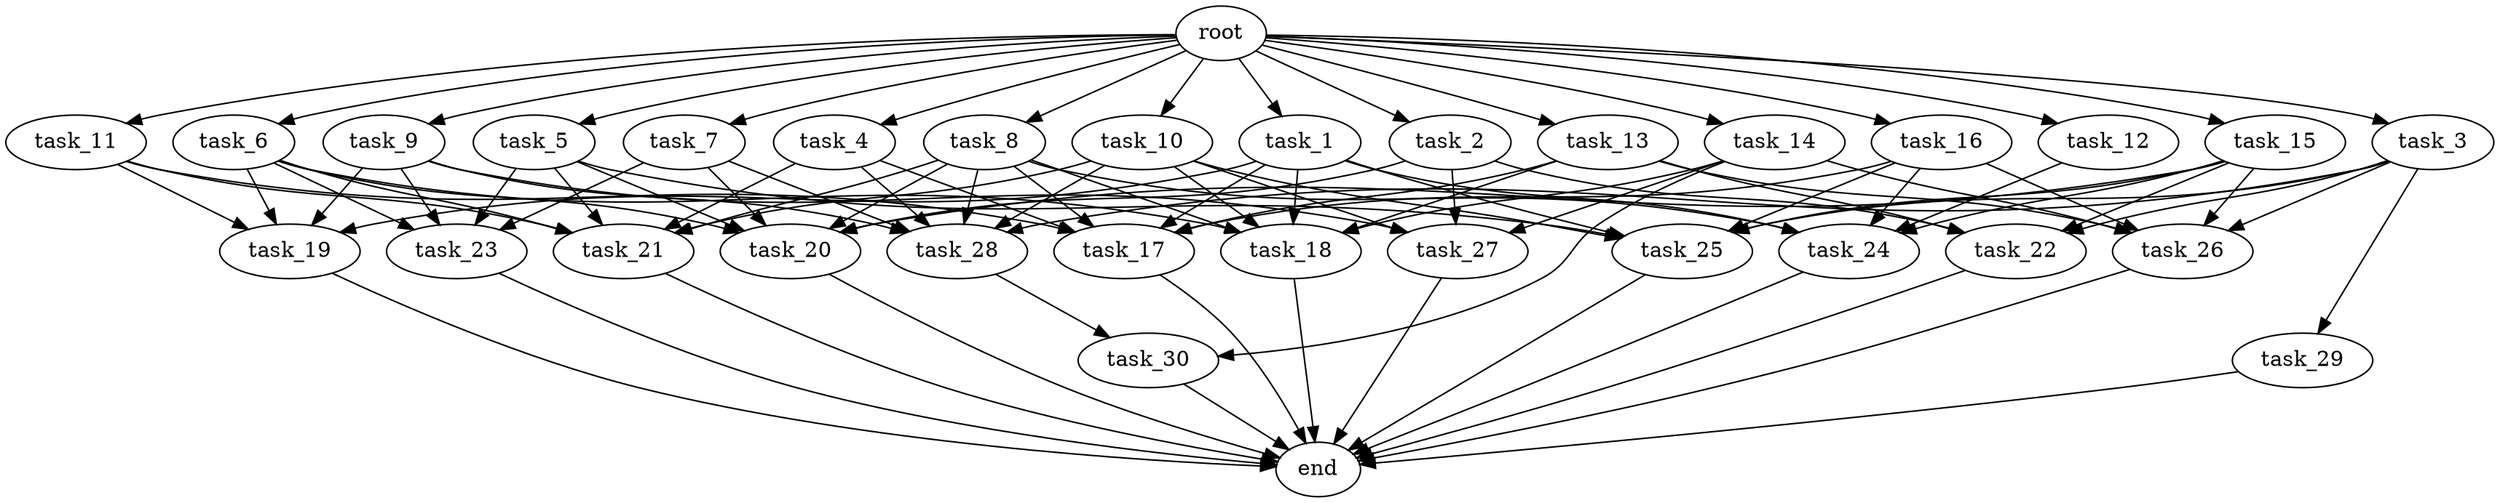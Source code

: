 digraph G {
  root [size="0.000000e+00"];
  task_1 [size="5.414808e+09"];
  task_2 [size="1.321142e+09"];
  task_3 [size="3.467656e+09"];
  task_4 [size="4.439157e+09"];
  task_5 [size="6.447200e+09"];
  task_6 [size="2.915876e+09"];
  task_7 [size="6.304321e+08"];
  task_8 [size="8.718065e+09"];
  task_9 [size="2.324048e+09"];
  task_10 [size="9.474540e+09"];
  task_11 [size="6.447076e+09"];
  task_12 [size="4.117506e+09"];
  task_13 [size="3.428582e+09"];
  task_14 [size="6.460866e+09"];
  task_15 [size="3.263738e+09"];
  task_16 [size="5.933979e+09"];
  task_17 [size="6.968939e+09"];
  task_18 [size="8.419237e+09"];
  task_19 [size="4.453118e+09"];
  task_20 [size="3.041519e+09"];
  task_21 [size="1.320411e+09"];
  task_22 [size="7.893693e+09"];
  task_23 [size="1.718200e+09"];
  task_24 [size="2.600815e+09"];
  task_25 [size="4.842947e+09"];
  task_26 [size="9.707270e+09"];
  task_27 [size="7.697728e+09"];
  task_28 [size="4.741420e+08"];
  task_29 [size="3.531856e+09"];
  task_30 [size="4.559809e+09"];
  end [size="0.000000e+00"];

  root -> task_1 [size="1.000000e-12"];
  root -> task_2 [size="1.000000e-12"];
  root -> task_3 [size="1.000000e-12"];
  root -> task_4 [size="1.000000e-12"];
  root -> task_5 [size="1.000000e-12"];
  root -> task_6 [size="1.000000e-12"];
  root -> task_7 [size="1.000000e-12"];
  root -> task_8 [size="1.000000e-12"];
  root -> task_9 [size="1.000000e-12"];
  root -> task_10 [size="1.000000e-12"];
  root -> task_11 [size="1.000000e-12"];
  root -> task_12 [size="1.000000e-12"];
  root -> task_13 [size="1.000000e-12"];
  root -> task_14 [size="1.000000e-12"];
  root -> task_15 [size="1.000000e-12"];
  root -> task_16 [size="1.000000e-12"];
  task_1 -> task_17 [size="1.161490e+08"];
  task_1 -> task_18 [size="1.403206e+08"];
  task_1 -> task_19 [size="1.113279e+08"];
  task_1 -> task_24 [size="5.201629e+07"];
  task_1 -> task_25 [size="8.071578e+07"];
  task_2 -> task_20 [size="5.069199e+07"];
  task_2 -> task_22 [size="1.973423e+08"];
  task_2 -> task_27 [size="1.924432e+08"];
  task_3 -> task_22 [size="1.973423e+08"];
  task_3 -> task_25 [size="8.071578e+07"];
  task_3 -> task_26 [size="1.941454e+08"];
  task_3 -> task_28 [size="7.902367e+06"];
  task_3 -> task_29 [size="3.531856e+08"];
  task_4 -> task_17 [size="1.161490e+08"];
  task_4 -> task_21 [size="2.200684e+07"];
  task_4 -> task_28 [size="7.902367e+06"];
  task_5 -> task_20 [size="5.069199e+07"];
  task_5 -> task_21 [size="2.200684e+07"];
  task_5 -> task_23 [size="4.295499e+07"];
  task_5 -> task_25 [size="8.071578e+07"];
  task_6 -> task_18 [size="1.403206e+08"];
  task_6 -> task_19 [size="1.113279e+08"];
  task_6 -> task_20 [size="5.069199e+07"];
  task_6 -> task_21 [size="2.200684e+07"];
  task_6 -> task_23 [size="4.295499e+07"];
  task_7 -> task_20 [size="5.069199e+07"];
  task_7 -> task_23 [size="4.295499e+07"];
  task_7 -> task_28 [size="7.902367e+06"];
  task_8 -> task_17 [size="1.161490e+08"];
  task_8 -> task_18 [size="1.403206e+08"];
  task_8 -> task_20 [size="5.069199e+07"];
  task_8 -> task_21 [size="2.200684e+07"];
  task_8 -> task_24 [size="5.201629e+07"];
  task_8 -> task_28 [size="7.902367e+06"];
  task_9 -> task_19 [size="1.113279e+08"];
  task_9 -> task_23 [size="4.295499e+07"];
  task_9 -> task_27 [size="1.924432e+08"];
  task_9 -> task_28 [size="7.902367e+06"];
  task_10 -> task_18 [size="1.403206e+08"];
  task_10 -> task_21 [size="2.200684e+07"];
  task_10 -> task_25 [size="8.071578e+07"];
  task_10 -> task_27 [size="1.924432e+08"];
  task_10 -> task_28 [size="7.902367e+06"];
  task_11 -> task_17 [size="1.161490e+08"];
  task_11 -> task_19 [size="1.113279e+08"];
  task_11 -> task_21 [size="2.200684e+07"];
  task_12 -> task_24 [size="5.201629e+07"];
  task_13 -> task_17 [size="1.161490e+08"];
  task_13 -> task_18 [size="1.403206e+08"];
  task_13 -> task_22 [size="1.973423e+08"];
  task_13 -> task_26 [size="1.941454e+08"];
  task_14 -> task_18 [size="1.403206e+08"];
  task_14 -> task_26 [size="1.941454e+08"];
  task_14 -> task_27 [size="1.924432e+08"];
  task_14 -> task_30 [size="2.279905e+08"];
  task_15 -> task_20 [size="5.069199e+07"];
  task_15 -> task_22 [size="1.973423e+08"];
  task_15 -> task_24 [size="5.201629e+07"];
  task_15 -> task_25 [size="8.071578e+07"];
  task_15 -> task_26 [size="1.941454e+08"];
  task_16 -> task_17 [size="1.161490e+08"];
  task_16 -> task_24 [size="5.201629e+07"];
  task_16 -> task_25 [size="8.071578e+07"];
  task_16 -> task_26 [size="1.941454e+08"];
  task_17 -> end [size="1.000000e-12"];
  task_18 -> end [size="1.000000e-12"];
  task_19 -> end [size="1.000000e-12"];
  task_20 -> end [size="1.000000e-12"];
  task_21 -> end [size="1.000000e-12"];
  task_22 -> end [size="1.000000e-12"];
  task_23 -> end [size="1.000000e-12"];
  task_24 -> end [size="1.000000e-12"];
  task_25 -> end [size="1.000000e-12"];
  task_26 -> end [size="1.000000e-12"];
  task_27 -> end [size="1.000000e-12"];
  task_28 -> task_30 [size="2.279905e+08"];
  task_29 -> end [size="1.000000e-12"];
  task_30 -> end [size="1.000000e-12"];
}

